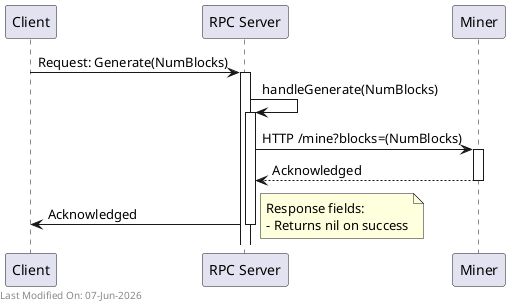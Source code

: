 @startuml
participant Client
participant "RPC Server" as RPC
participant "Miner" as Miner

Client -> RPC : Request: Generate(NumBlocks)
activate RPC

RPC -> RPC : handleGenerate(NumBlocks)
activate RPC

RPC -> Miner : HTTP /mine?blocks=(NumBlocks)
activate Miner
Miner --> RPC : Acknowledged
deactivate Miner

RPC -> Client : Acknowledged
note right
Response fields:
- Returns nil on success
end note

deactivate RPC

left footer Last Modified On: %date("dd-MMM-yyyy")

@enduml
